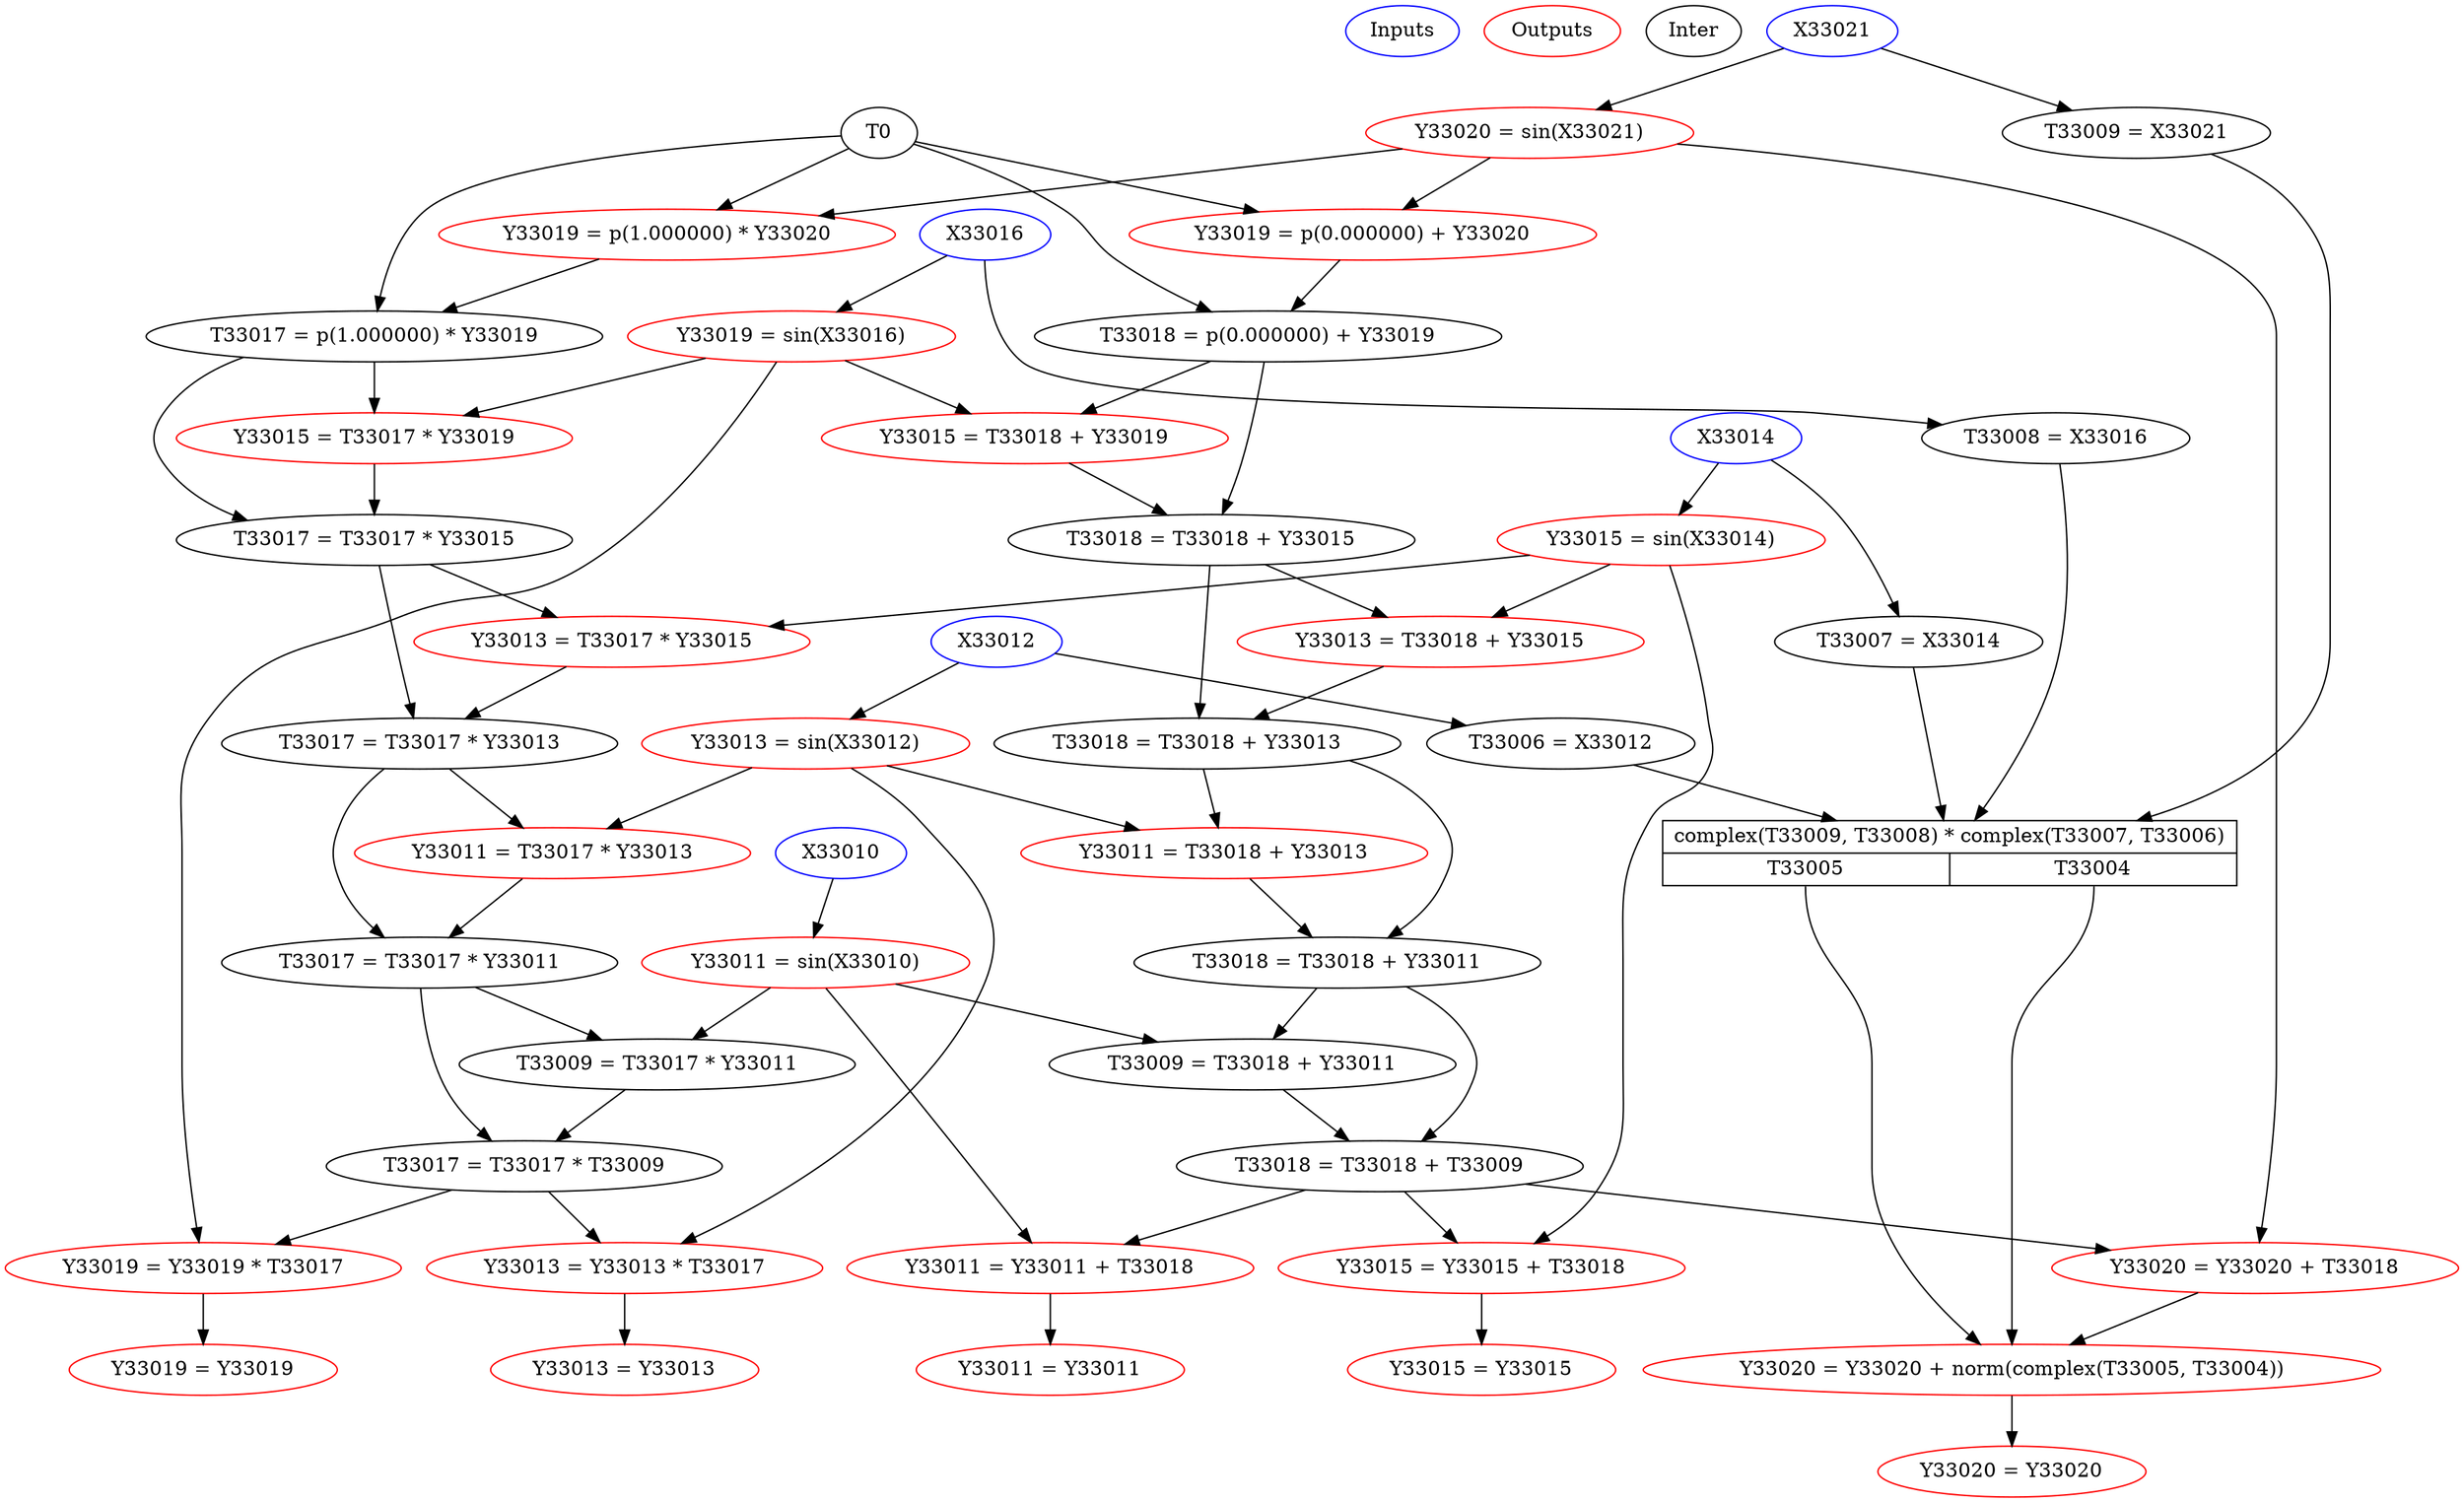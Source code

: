 digraph Net {
Inputs [label = "Inputs", color="blue"];
Outputs [label = "Outputs", color="red"];
Inter [label = "Inter"];
A33021_1 [label = "X33021", color="blue"];
A33020_1 [label = "Y33020 = sin(X33021)", color="red"];
A33021_1 -> A33020_1
A0_1 [label = "T0", color="black"];
A33019_1 [label = "Y33019 = p(0.000000) + Y33020", color="red"];
A0_1 -> A33019_1
A33020_1 -> A33019_1
A33018_1 [label = "T33018 = p(0.000000) + Y33019", color="black"];
A0_1 -> A33018_1
A33019_1 -> A33018_1
A33019_2 [label = "Y33019 = p(1.000000) * Y33020", color="red"];
A0_1 -> A33019_2
A33020_1 -> A33019_2
A33017_1 [label = "T33017 = p(1.000000) * Y33019", color="black"];
A0_1 -> A33017_1
A33019_2 -> A33017_1
A33016_1 [label = "X33016", color="blue"];
A33019_3 [label = "Y33019 = sin(X33016)", color="red"];
A33016_1 -> A33019_3
A33015_1 [label = "Y33015 = T33018 + Y33019", color="red"];
A33018_1 -> A33015_1
A33019_3 -> A33015_1
A33018_2 [label = "T33018 = T33018 + Y33015", color="black"];
A33018_1 -> A33018_2
A33015_1 -> A33018_2
A33015_2 [label = "Y33015 = T33017 * Y33019", color="red"];
A33017_1 -> A33015_2
A33019_3 -> A33015_2
A33017_2 [label = "T33017 = T33017 * Y33015", color="black"];
A33017_1 -> A33017_2
A33015_2 -> A33017_2
A33014_1 [label = "X33014", color="blue"];
A33015_3 [label = "Y33015 = sin(X33014)", color="red"];
A33014_1 -> A33015_3
A33013_1 [label = "Y33013 = T33018 + Y33015", color="red"];
A33018_2 -> A33013_1
A33015_3 -> A33013_1
A33018_3 [label = "T33018 = T33018 + Y33013", color="black"];
A33018_2 -> A33018_3
A33013_1 -> A33018_3
A33013_2 [label = "Y33013 = T33017 * Y33015", color="red"];
A33017_2 -> A33013_2
A33015_3 -> A33013_2
A33017_3 [label = "T33017 = T33017 * Y33013", color="black"];
A33017_2 -> A33017_3
A33013_2 -> A33017_3
A33012_1 [label = "X33012", color="blue"];
A33013_3 [label = "Y33013 = sin(X33012)", color="red"];
A33012_1 -> A33013_3
A33011_1 [label = "Y33011 = T33018 + Y33013", color="red"];
A33018_3 -> A33011_1
A33013_3 -> A33011_1
A33018_4 [label = "T33018 = T33018 + Y33011", color="black"];
A33018_3 -> A33018_4
A33011_1 -> A33018_4
A33011_2 [label = "Y33011 = T33017 * Y33013", color="red"];
A33017_3 -> A33011_2
A33013_3 -> A33011_2
A33017_4 [label = "T33017 = T33017 * Y33011", color="black"];
A33017_3 -> A33017_4
A33011_2 -> A33017_4
A33010_1 [label = "X33010", color="blue"];
A33011_3 [label = "Y33011 = sin(X33010)", color="red"];
A33010_1 -> A33011_3
A33009_1 [label = "T33009 = T33018 + Y33011", color="black"];
A33018_4 -> A33009_1
A33011_3 -> A33009_1
A33018_5 [label = "T33018 = T33018 + T33009", color="black"];
A33018_4 -> A33018_5
A33009_1 -> A33018_5
A33009_2 [label = "T33009 = T33017 * Y33011", color="black"];
A33017_4 -> A33009_2
A33011_3 -> A33009_2
A33017_5 [label = "T33017 = T33017 * T33009", color="black"];
A33017_4 -> A33017_5
A33009_2 -> A33017_5
A33020_2 [label = "Y33020 = Y33020 + T33018", color="red"];
A33020_1 -> A33020_2
A33018_5 -> A33020_2
A33019_4 [label = "Y33019 = Y33019 * T33017", color="red"];
A33019_3 -> A33019_4
A33017_5 -> A33019_4
A33015_4 [label = "Y33015 = Y33015 + T33018", color="red"];
A33015_3 -> A33015_4
A33018_5 -> A33015_4
A33013_4 [label = "Y33013 = Y33013 * T33017", color="red"];
A33013_3 -> A33013_4
A33017_5 -> A33013_4
A33011_4 [label = "Y33011 = Y33011 + T33018", color="red"];
A33011_3 -> A33011_4
A33018_5 -> A33011_4
A33009_3 [label = "T33009 = X33021", color="black"];
A33021_1 -> A33009_3
A33008_1 [label = "T33008 = X33016", color="black"];
A33016_1 -> A33008_1
A33007_1 [label = "T33007 = X33014", color="black"];
A33014_1 -> A33007_1
A33006_1 [label = "T33006 = X33012", color="black"];
A33012_1 -> A33006_1
Aggregate1 [label = "{ complex(T33009, T33008) * complex(T33007, T33006) | {<A33005_1> T33005 | <A33004_1> T33004}}", color="black", shape="record"];
A33009_3 -> Aggregate1
A33008_1 -> Aggregate1
A33007_1 -> Aggregate1
A33006_1 -> Aggregate1
A33020_3 [label = "Y33020 = Y33020 + norm(complex(T33005, T33004))", color="red"];
A33020_2 -> A33020_3
Aggregate1:A33005_1 -> A33020_3
Aggregate1:A33004_1 -> A33020_3
A33020_4 [label = "Y33020 = Y33020", color="red"];
A33020_3 -> A33020_4
A33019_5 [label = "Y33019 = Y33019", color="red"];
A33019_4 -> A33019_5
A33015_5 [label = "Y33015 = Y33015", color="red"];
A33015_4 -> A33015_5
A33013_5 [label = "Y33013 = Y33013", color="red"];
A33013_4 -> A33013_5
A33011_5 [label = "Y33011 = Y33011", color="red"];
A33011_4 -> A33011_5
}